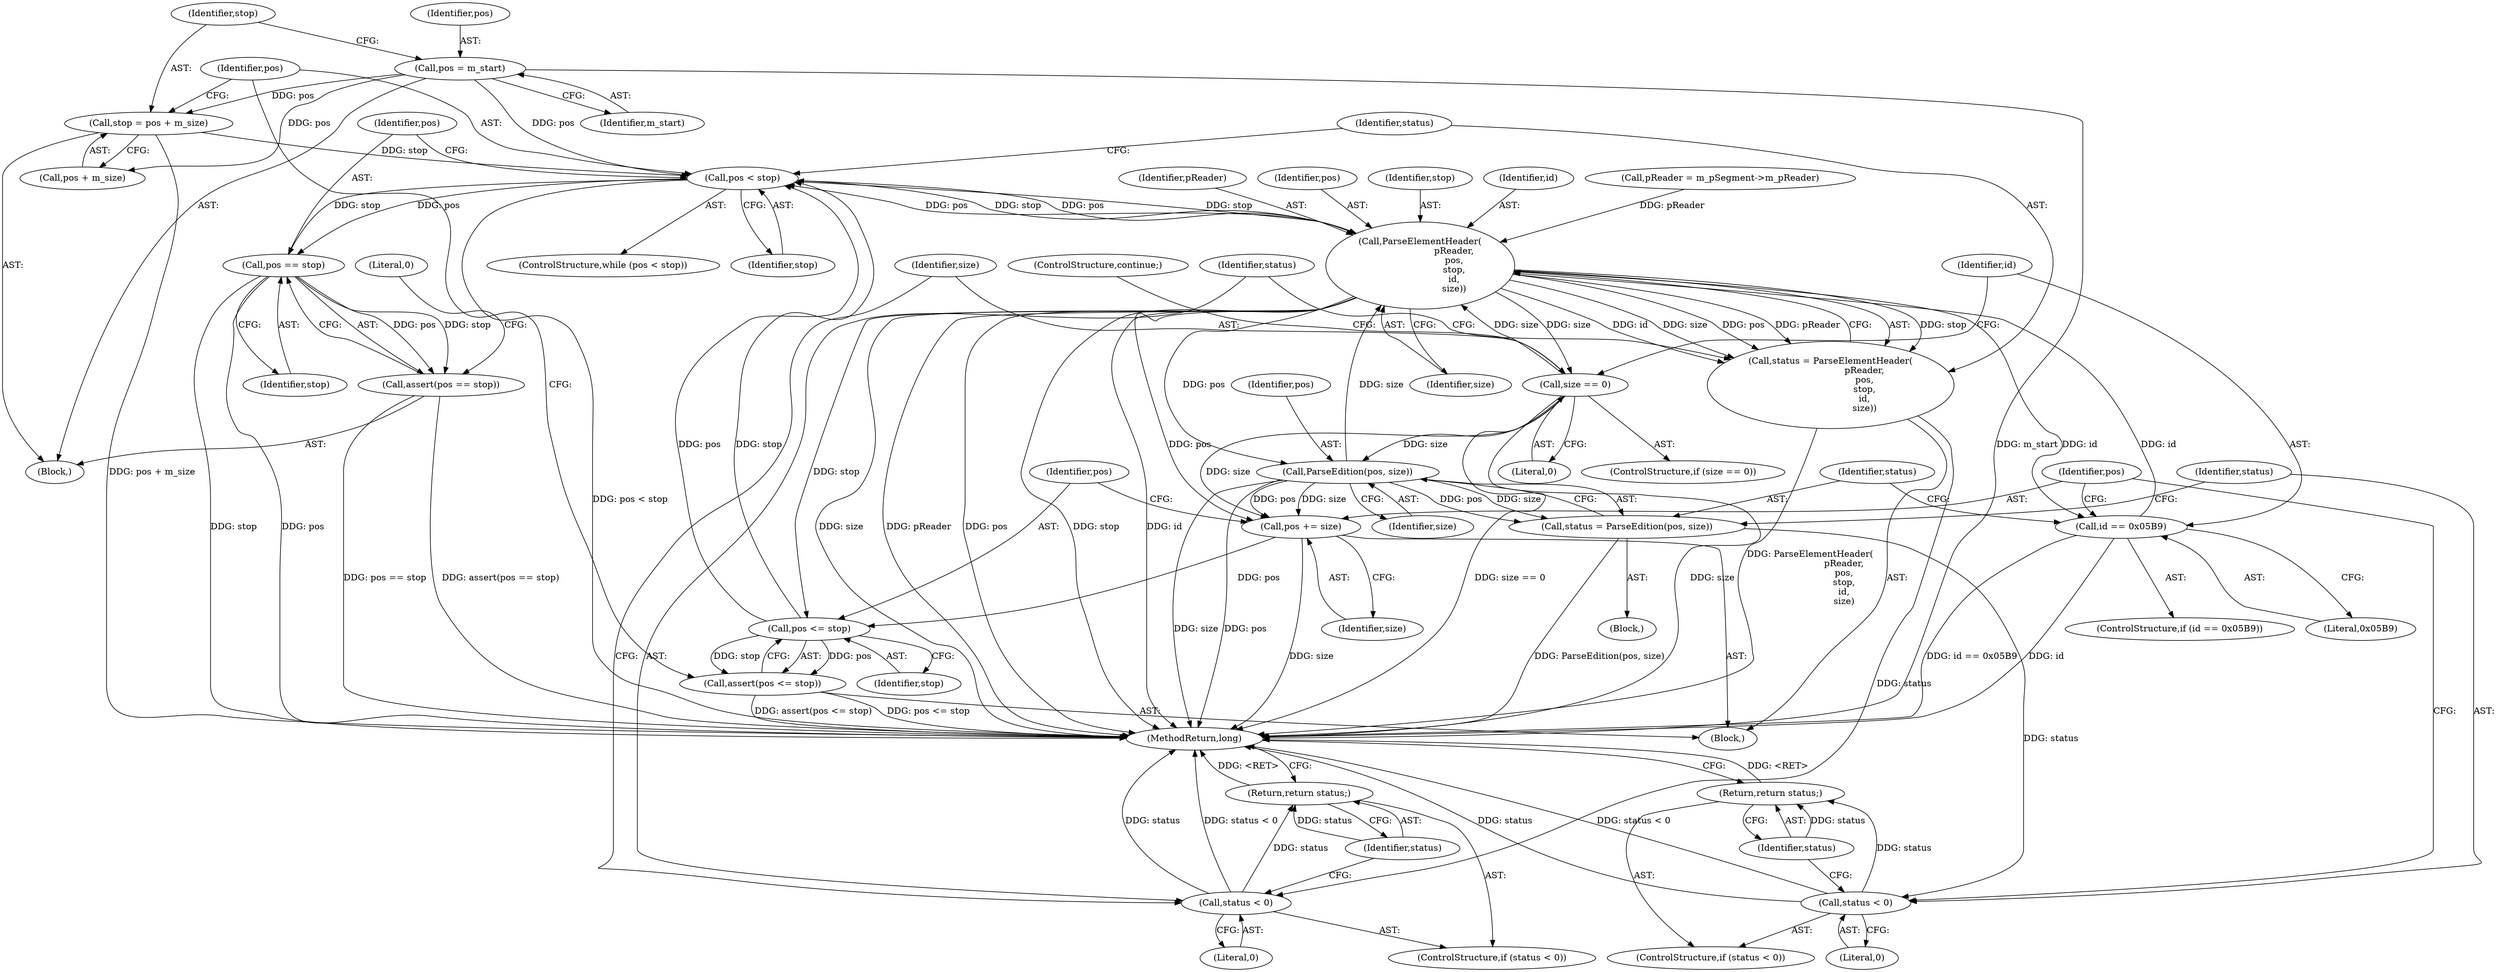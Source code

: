 digraph "1_Android_04839626ed859623901ebd3a5fd483982186b59d_162@integer" {
"1000118" [label="(Call,stop = pos + m_size)"];
"1000114" [label="(Call,pos = m_start)"];
"1000124" [label="(Call,pos < stop)"];
"1000133" [label="(Call,ParseElementHeader(\n                        pReader,\n                        pos,\n                        stop,\n                        id,\n                        size))"];
"1000131" [label="(Call,status = ParseElementHeader(\n                        pReader,\n                        pos,\n                        stop,\n                        id,\n                        size))"];
"1000140" [label="(Call,status < 0)"];
"1000143" [label="(Return,return status;)"];
"1000146" [label="(Call,size == 0)"];
"1000157" [label="(Call,ParseEdition(pos, size))"];
"1000155" [label="(Call,status = ParseEdition(pos, size))"];
"1000161" [label="(Call,status < 0)"];
"1000164" [label="(Return,return status;)"];
"1000166" [label="(Call,pos += size)"];
"1000170" [label="(Call,pos <= stop)"];
"1000169" [label="(Call,assert(pos <= stop))"];
"1000151" [label="(Call,id == 0x05B9)"];
"1000174" [label="(Call,pos == stop)"];
"1000173" [label="(Call,assert(pos == stop))"];
"1000116" [label="(Identifier,m_start)"];
"1000145" [label="(ControlStructure,if (size == 0))"];
"1000123" [label="(ControlStructure,while (pos < stop))"];
"1000140" [label="(Call,status < 0)"];
"1000118" [label="(Call,stop = pos + m_size)"];
"1000131" [label="(Call,status = ParseElementHeader(\n                        pReader,\n                        pos,\n                        stop,\n                        id,\n                        size))"];
"1000162" [label="(Identifier,status)"];
"1000155" [label="(Call,status = ParseEdition(pos, size))"];
"1000127" [label="(Block,)"];
"1000151" [label="(Call,id == 0x05B9)"];
"1000166" [label="(Call,pos += size)"];
"1000139" [label="(ControlStructure,if (status < 0))"];
"1000148" [label="(Literal,0)"];
"1000160" [label="(ControlStructure,if (status < 0))"];
"1000172" [label="(Identifier,stop)"];
"1000163" [label="(Literal,0)"];
"1000143" [label="(Return,return status;)"];
"1000169" [label="(Call,assert(pos <= stop))"];
"1000168" [label="(Identifier,size)"];
"1000149" [label="(ControlStructure,continue;)"];
"1000119" [label="(Identifier,stop)"];
"1000154" [label="(Block,)"];
"1000153" [label="(Literal,0x05B9)"];
"1000152" [label="(Identifier,id)"];
"1000170" [label="(Call,pos <= stop)"];
"1000134" [label="(Identifier,pReader)"];
"1000135" [label="(Identifier,pos)"];
"1000132" [label="(Identifier,status)"];
"1000124" [label="(Call,pos < stop)"];
"1000136" [label="(Identifier,stop)"];
"1000174" [label="(Call,pos == stop)"];
"1000141" [label="(Identifier,status)"];
"1000173" [label="(Call,assert(pos == stop))"];
"1000176" [label="(Identifier,stop)"];
"1000126" [label="(Identifier,stop)"];
"1000150" [label="(ControlStructure,if (id == 0x05B9))"];
"1000137" [label="(Identifier,id)"];
"1000108" [label="(Call,pReader = m_pSegment->m_pReader)"];
"1000120" [label="(Call,pos + m_size)"];
"1000164" [label="(Return,return status;)"];
"1000156" [label="(Identifier,status)"];
"1000115" [label="(Identifier,pos)"];
"1000161" [label="(Call,status < 0)"];
"1000175" [label="(Identifier,pos)"];
"1000114" [label="(Call,pos = m_start)"];
"1000125" [label="(Identifier,pos)"];
"1000138" [label="(Identifier,size)"];
"1000167" [label="(Identifier,pos)"];
"1000159" [label="(Identifier,size)"];
"1000179" [label="(MethodReturn,long)"];
"1000157" [label="(Call,ParseEdition(pos, size))"];
"1000178" [label="(Literal,0)"];
"1000142" [label="(Literal,0)"];
"1000107" [label="(Block,)"];
"1000133" [label="(Call,ParseElementHeader(\n                        pReader,\n                        pos,\n                        stop,\n                        id,\n                        size))"];
"1000171" [label="(Identifier,pos)"];
"1000144" [label="(Identifier,status)"];
"1000165" [label="(Identifier,status)"];
"1000146" [label="(Call,size == 0)"];
"1000147" [label="(Identifier,size)"];
"1000158" [label="(Identifier,pos)"];
"1000118" -> "1000107"  [label="AST: "];
"1000118" -> "1000120"  [label="CFG: "];
"1000119" -> "1000118"  [label="AST: "];
"1000120" -> "1000118"  [label="AST: "];
"1000125" -> "1000118"  [label="CFG: "];
"1000118" -> "1000179"  [label="DDG: pos + m_size"];
"1000114" -> "1000118"  [label="DDG: pos"];
"1000118" -> "1000124"  [label="DDG: stop"];
"1000114" -> "1000107"  [label="AST: "];
"1000114" -> "1000116"  [label="CFG: "];
"1000115" -> "1000114"  [label="AST: "];
"1000116" -> "1000114"  [label="AST: "];
"1000119" -> "1000114"  [label="CFG: "];
"1000114" -> "1000179"  [label="DDG: m_start"];
"1000114" -> "1000120"  [label="DDG: pos"];
"1000114" -> "1000124"  [label="DDG: pos"];
"1000124" -> "1000123"  [label="AST: "];
"1000124" -> "1000126"  [label="CFG: "];
"1000125" -> "1000124"  [label="AST: "];
"1000126" -> "1000124"  [label="AST: "];
"1000132" -> "1000124"  [label="CFG: "];
"1000175" -> "1000124"  [label="CFG: "];
"1000124" -> "1000179"  [label="DDG: pos < stop"];
"1000133" -> "1000124"  [label="DDG: pos"];
"1000133" -> "1000124"  [label="DDG: stop"];
"1000170" -> "1000124"  [label="DDG: pos"];
"1000170" -> "1000124"  [label="DDG: stop"];
"1000124" -> "1000133"  [label="DDG: pos"];
"1000124" -> "1000133"  [label="DDG: stop"];
"1000124" -> "1000174"  [label="DDG: pos"];
"1000124" -> "1000174"  [label="DDG: stop"];
"1000133" -> "1000131"  [label="AST: "];
"1000133" -> "1000138"  [label="CFG: "];
"1000134" -> "1000133"  [label="AST: "];
"1000135" -> "1000133"  [label="AST: "];
"1000136" -> "1000133"  [label="AST: "];
"1000137" -> "1000133"  [label="AST: "];
"1000138" -> "1000133"  [label="AST: "];
"1000131" -> "1000133"  [label="CFG: "];
"1000133" -> "1000179"  [label="DDG: size"];
"1000133" -> "1000179"  [label="DDG: pReader"];
"1000133" -> "1000179"  [label="DDG: pos"];
"1000133" -> "1000179"  [label="DDG: stop"];
"1000133" -> "1000179"  [label="DDG: id"];
"1000133" -> "1000131"  [label="DDG: stop"];
"1000133" -> "1000131"  [label="DDG: id"];
"1000133" -> "1000131"  [label="DDG: size"];
"1000133" -> "1000131"  [label="DDG: pos"];
"1000133" -> "1000131"  [label="DDG: pReader"];
"1000108" -> "1000133"  [label="DDG: pReader"];
"1000151" -> "1000133"  [label="DDG: id"];
"1000146" -> "1000133"  [label="DDG: size"];
"1000157" -> "1000133"  [label="DDG: size"];
"1000133" -> "1000146"  [label="DDG: size"];
"1000133" -> "1000151"  [label="DDG: id"];
"1000133" -> "1000157"  [label="DDG: pos"];
"1000133" -> "1000166"  [label="DDG: pos"];
"1000133" -> "1000170"  [label="DDG: stop"];
"1000131" -> "1000127"  [label="AST: "];
"1000132" -> "1000131"  [label="AST: "];
"1000141" -> "1000131"  [label="CFG: "];
"1000131" -> "1000179"  [label="DDG: ParseElementHeader(\n                        pReader,\n                        pos,\n                        stop,\n                        id,\n                        size)"];
"1000131" -> "1000140"  [label="DDG: status"];
"1000140" -> "1000139"  [label="AST: "];
"1000140" -> "1000142"  [label="CFG: "];
"1000141" -> "1000140"  [label="AST: "];
"1000142" -> "1000140"  [label="AST: "];
"1000144" -> "1000140"  [label="CFG: "];
"1000147" -> "1000140"  [label="CFG: "];
"1000140" -> "1000179"  [label="DDG: status"];
"1000140" -> "1000179"  [label="DDG: status < 0"];
"1000140" -> "1000143"  [label="DDG: status"];
"1000143" -> "1000139"  [label="AST: "];
"1000143" -> "1000144"  [label="CFG: "];
"1000144" -> "1000143"  [label="AST: "];
"1000179" -> "1000143"  [label="CFG: "];
"1000143" -> "1000179"  [label="DDG: <RET>"];
"1000144" -> "1000143"  [label="DDG: status"];
"1000146" -> "1000145"  [label="AST: "];
"1000146" -> "1000148"  [label="CFG: "];
"1000147" -> "1000146"  [label="AST: "];
"1000148" -> "1000146"  [label="AST: "];
"1000149" -> "1000146"  [label="CFG: "];
"1000152" -> "1000146"  [label="CFG: "];
"1000146" -> "1000179"  [label="DDG: size == 0"];
"1000146" -> "1000179"  [label="DDG: size"];
"1000146" -> "1000157"  [label="DDG: size"];
"1000146" -> "1000166"  [label="DDG: size"];
"1000157" -> "1000155"  [label="AST: "];
"1000157" -> "1000159"  [label="CFG: "];
"1000158" -> "1000157"  [label="AST: "];
"1000159" -> "1000157"  [label="AST: "];
"1000155" -> "1000157"  [label="CFG: "];
"1000157" -> "1000179"  [label="DDG: size"];
"1000157" -> "1000179"  [label="DDG: pos"];
"1000157" -> "1000155"  [label="DDG: pos"];
"1000157" -> "1000155"  [label="DDG: size"];
"1000157" -> "1000166"  [label="DDG: size"];
"1000157" -> "1000166"  [label="DDG: pos"];
"1000155" -> "1000154"  [label="AST: "];
"1000156" -> "1000155"  [label="AST: "];
"1000162" -> "1000155"  [label="CFG: "];
"1000155" -> "1000179"  [label="DDG: ParseEdition(pos, size)"];
"1000155" -> "1000161"  [label="DDG: status"];
"1000161" -> "1000160"  [label="AST: "];
"1000161" -> "1000163"  [label="CFG: "];
"1000162" -> "1000161"  [label="AST: "];
"1000163" -> "1000161"  [label="AST: "];
"1000165" -> "1000161"  [label="CFG: "];
"1000167" -> "1000161"  [label="CFG: "];
"1000161" -> "1000179"  [label="DDG: status"];
"1000161" -> "1000179"  [label="DDG: status < 0"];
"1000161" -> "1000164"  [label="DDG: status"];
"1000164" -> "1000160"  [label="AST: "];
"1000164" -> "1000165"  [label="CFG: "];
"1000165" -> "1000164"  [label="AST: "];
"1000179" -> "1000164"  [label="CFG: "];
"1000164" -> "1000179"  [label="DDG: <RET>"];
"1000165" -> "1000164"  [label="DDG: status"];
"1000166" -> "1000127"  [label="AST: "];
"1000166" -> "1000168"  [label="CFG: "];
"1000167" -> "1000166"  [label="AST: "];
"1000168" -> "1000166"  [label="AST: "];
"1000171" -> "1000166"  [label="CFG: "];
"1000166" -> "1000179"  [label="DDG: size"];
"1000166" -> "1000170"  [label="DDG: pos"];
"1000170" -> "1000169"  [label="AST: "];
"1000170" -> "1000172"  [label="CFG: "];
"1000171" -> "1000170"  [label="AST: "];
"1000172" -> "1000170"  [label="AST: "];
"1000169" -> "1000170"  [label="CFG: "];
"1000170" -> "1000169"  [label="DDG: pos"];
"1000170" -> "1000169"  [label="DDG: stop"];
"1000169" -> "1000127"  [label="AST: "];
"1000125" -> "1000169"  [label="CFG: "];
"1000169" -> "1000179"  [label="DDG: assert(pos <= stop)"];
"1000169" -> "1000179"  [label="DDG: pos <= stop"];
"1000151" -> "1000150"  [label="AST: "];
"1000151" -> "1000153"  [label="CFG: "];
"1000152" -> "1000151"  [label="AST: "];
"1000153" -> "1000151"  [label="AST: "];
"1000156" -> "1000151"  [label="CFG: "];
"1000167" -> "1000151"  [label="CFG: "];
"1000151" -> "1000179"  [label="DDG: id == 0x05B9"];
"1000151" -> "1000179"  [label="DDG: id"];
"1000174" -> "1000173"  [label="AST: "];
"1000174" -> "1000176"  [label="CFG: "];
"1000175" -> "1000174"  [label="AST: "];
"1000176" -> "1000174"  [label="AST: "];
"1000173" -> "1000174"  [label="CFG: "];
"1000174" -> "1000179"  [label="DDG: stop"];
"1000174" -> "1000179"  [label="DDG: pos"];
"1000174" -> "1000173"  [label="DDG: pos"];
"1000174" -> "1000173"  [label="DDG: stop"];
"1000173" -> "1000107"  [label="AST: "];
"1000178" -> "1000173"  [label="CFG: "];
"1000173" -> "1000179"  [label="DDG: assert(pos == stop)"];
"1000173" -> "1000179"  [label="DDG: pos == stop"];
}
